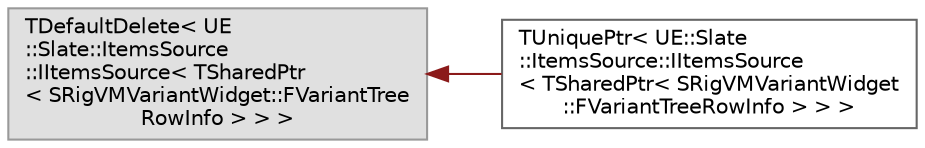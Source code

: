 digraph "Graphical Class Hierarchy"
{
 // INTERACTIVE_SVG=YES
 // LATEX_PDF_SIZE
  bgcolor="transparent";
  edge [fontname=Helvetica,fontsize=10,labelfontname=Helvetica,labelfontsize=10];
  node [fontname=Helvetica,fontsize=10,shape=box,height=0.2,width=0.4];
  rankdir="LR";
  Node0 [id="Node000000",label="TDefaultDelete\< UE\l::Slate::ItemsSource\l::IItemsSource\< TSharedPtr\l\< SRigVMVariantWidget::FVariantTree\lRowInfo \> \> \>",height=0.2,width=0.4,color="grey60", fillcolor="#E0E0E0", style="filled",tooltip=" "];
  Node0 -> Node1 [id="edge6320_Node000000_Node000001",dir="back",color="firebrick4",style="solid",tooltip=" "];
  Node1 [id="Node000001",label="TUniquePtr\< UE::Slate\l::ItemsSource::IItemsSource\l\< TSharedPtr\< SRigVMVariantWidget\l::FVariantTreeRowInfo \> \> \>",height=0.2,width=0.4,color="grey40", fillcolor="white", style="filled",URL="$d9/df6/classTUniquePtr.html",tooltip=" "];
}
